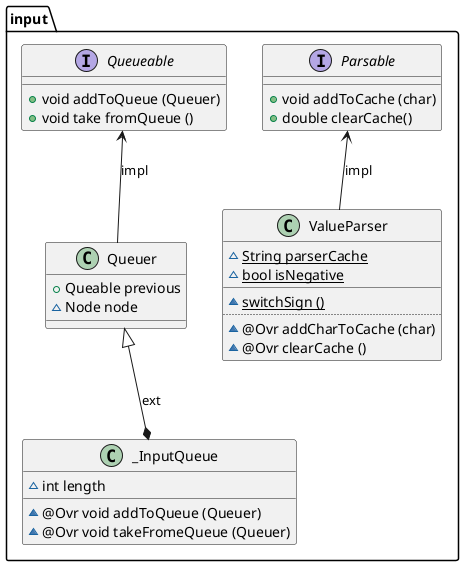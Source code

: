 @startuml

package input{

    interface Parsable{
            +{method} void addToCache (char)
            +{method} double clearCache()
    }

    class ValueParser{
            ~{field}{static} String parserCache
            ~{field}{static} bool isNegative
            __
            ~{method}{static}switchSign ()
            ..
            ~{method} @Ovr addCharToCache (char)
            ~{method} @Ovr clearCache ()
    }

    interface Queueable{
            +{method} void addToQueue (Queuer)
            +{method} void take fromQueue ()
    }

    class _InputQueue{
            ~{field} int length
            __
            ~{method} @Ovr void addToQueue (Queuer)
            ~{method} @Ovr void takeFromeQueue (Queuer)
    }

    class Queuer{
            +{field} Queable previous
            ~{field} Node node
    }

    Parsable        <--     ValueParser     : impl
    Queuer          <|--*    _InputQueue     : ext
    Queueable       <--     Queuer          : impl

@enduml